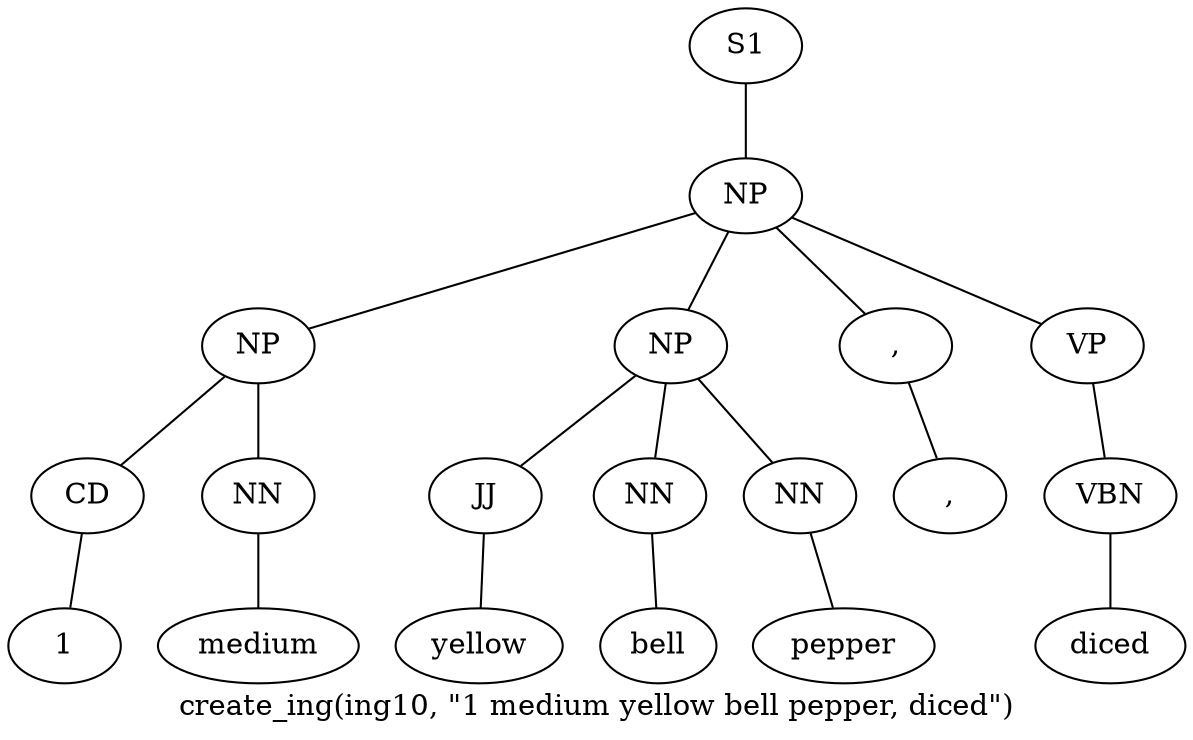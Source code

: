 graph SyntaxGraph {
	label = "create_ing(ing10, \"1 medium yellow bell pepper, diced\")";
	Node0 [label="S1"];
	Node1 [label="NP"];
	Node2 [label="NP"];
	Node3 [label="CD"];
	Node4 [label="1"];
	Node5 [label="NN"];
	Node6 [label="medium"];
	Node7 [label="NP"];
	Node8 [label="JJ"];
	Node9 [label="yellow"];
	Node10 [label="NN"];
	Node11 [label="bell"];
	Node12 [label="NN"];
	Node13 [label="pepper"];
	Node14 [label=","];
	Node15 [label=","];
	Node16 [label="VP"];
	Node17 [label="VBN"];
	Node18 [label="diced"];

	Node0 -- Node1;
	Node1 -- Node2;
	Node1 -- Node7;
	Node1 -- Node14;
	Node1 -- Node16;
	Node2 -- Node3;
	Node2 -- Node5;
	Node3 -- Node4;
	Node5 -- Node6;
	Node7 -- Node8;
	Node7 -- Node10;
	Node7 -- Node12;
	Node8 -- Node9;
	Node10 -- Node11;
	Node12 -- Node13;
	Node14 -- Node15;
	Node16 -- Node17;
	Node17 -- Node18;
}